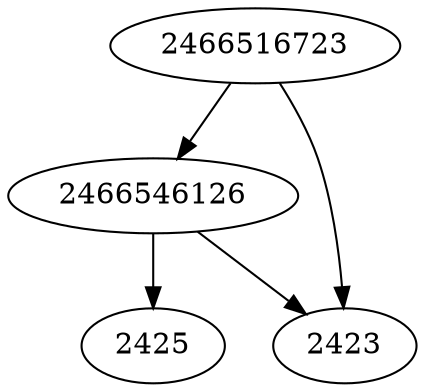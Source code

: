 strict digraph  {
2425;
2466516723;
2466546126;
2423;
2466516723 -> 2423;
2466516723 -> 2466546126;
2466546126 -> 2425;
2466546126 -> 2423;
}
